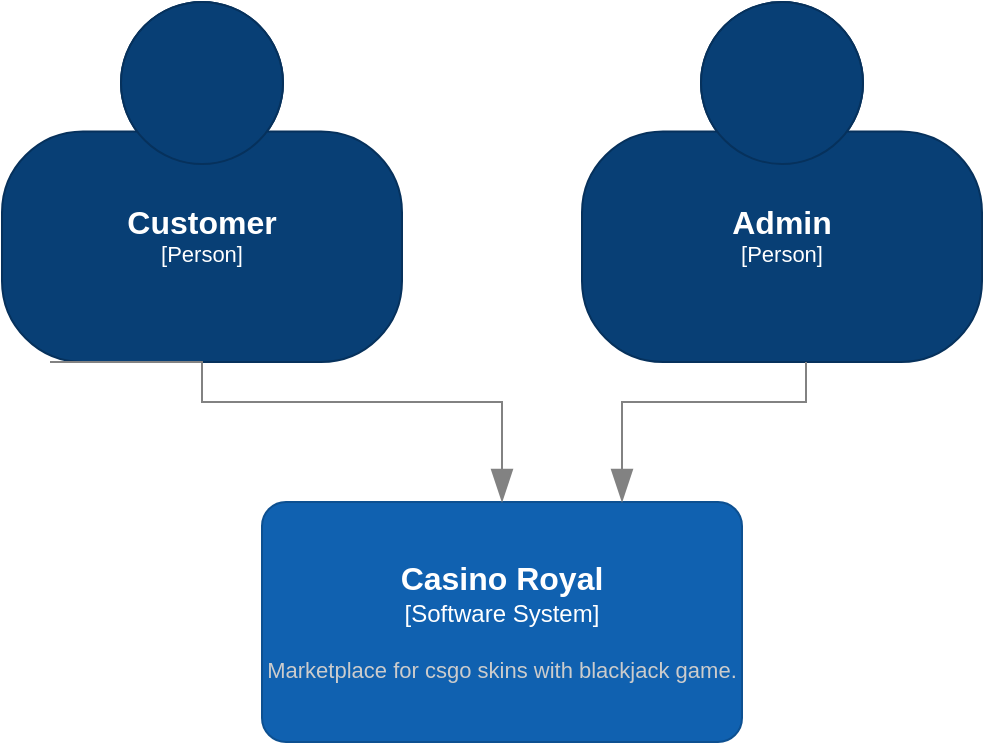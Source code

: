 <mxfile version="22.1.2" type="device" pages="4">
  <diagram name="C1" id="NZsYA2Brk2i6OmYWnJVi">
    <mxGraphModel dx="1050" dy="1666" grid="1" gridSize="10" guides="1" tooltips="1" connect="1" arrows="1" fold="1" page="1" pageScale="1" pageWidth="850" pageHeight="1100" math="0" shadow="0">
      <root>
        <mxCell id="0" />
        <mxCell id="1" parent="0" />
        <object placeholders="1" c4Name="Customer&#xa;" c4Type="Person" c4Description="" label="&lt;font style=&quot;font-size: 16px&quot;&gt;&lt;b&gt;%c4Name%&lt;/b&gt;&lt;/font&gt;&lt;div&gt;[%c4Type%]&lt;/div&gt;&lt;br&gt;&lt;div&gt;&lt;font style=&quot;font-size: 11px&quot;&gt;&lt;font color=&quot;#cccccc&quot;&gt;%c4Description%&lt;/font&gt;&lt;/div&gt;" id="bPbqnDI6_2j1mSxsJh0A-1">
          <mxCell style="html=1;fontSize=11;dashed=0;whiteSpace=wrap;fillColor=#083F75;strokeColor=#06315C;fontColor=#ffffff;shape=mxgraph.c4.person2;align=center;metaEdit=1;points=[[0.5,0,0],[1,0.5,0],[1,0.75,0],[0.75,1,0],[0.5,1,0],[0.25,1,0],[0,0.75,0],[0,0.5,0]];resizable=0;" parent="1" vertex="1">
            <mxGeometry x="200" y="-150" width="200" height="180" as="geometry" />
          </mxCell>
        </object>
        <object placeholders="1" c4Name="Casino Royal" c4Type="Software System" c4Description="Marketplace for csgo skins with blackjack game." label="&lt;font style=&quot;font-size: 16px&quot;&gt;&lt;b&gt;%c4Name%&lt;/b&gt;&lt;/font&gt;&lt;div&gt;[%c4Type%]&lt;/div&gt;&lt;br&gt;&lt;div&gt;&lt;font style=&quot;font-size: 11px&quot;&gt;&lt;font color=&quot;#cccccc&quot;&gt;%c4Description%&lt;/font&gt;&lt;/div&gt;" id="bPbqnDI6_2j1mSxsJh0A-2">
          <mxCell style="rounded=1;whiteSpace=wrap;html=1;labelBackgroundColor=none;fillColor=#1061B0;fontColor=#ffffff;align=center;arcSize=10;strokeColor=#0D5091;metaEdit=1;resizable=0;points=[[0.25,0,0],[0.5,0,0],[0.75,0,0],[1,0.25,0],[1,0.5,0],[1,0.75,0],[0.75,1,0],[0.5,1,0],[0.25,1,0],[0,0.75,0],[0,0.5,0],[0,0.25,0]];" parent="1" vertex="1">
            <mxGeometry x="330" y="100" width="240" height="120" as="geometry" />
          </mxCell>
        </object>
        <object placeholders="1" c4Name="Admin&#xa;" c4Type="Person" c4Description="" label="&lt;font style=&quot;font-size: 16px&quot;&gt;&lt;b&gt;%c4Name%&lt;/b&gt;&lt;/font&gt;&lt;div&gt;[%c4Type%]&lt;/div&gt;&lt;br&gt;&lt;div&gt;&lt;font style=&quot;font-size: 11px&quot;&gt;&lt;font color=&quot;#cccccc&quot;&gt;%c4Description%&lt;/font&gt;&lt;/div&gt;" id="bPbqnDI6_2j1mSxsJh0A-3">
          <mxCell style="html=1;fontSize=11;dashed=0;whiteSpace=wrap;fillColor=#083F75;strokeColor=#06315C;fontColor=#ffffff;shape=mxgraph.c4.person2;align=center;metaEdit=1;points=[[0.5,0,0],[1,0.5,0],[1,0.75,0],[0.75,1,0],[0.5,1,0],[0.25,1,0],[0,0.75,0],[0,0.5,0]];resizable=0;" parent="1" vertex="1">
            <mxGeometry x="490" y="-150" width="200" height="180" as="geometry" />
          </mxCell>
        </object>
        <object placeholders="1" c4Type="Relationship" id="bPbqnDI6_2j1mSxsJh0A-4">
          <mxCell style="endArrow=blockThin;html=1;fontSize=10;fontColor=#404040;strokeWidth=1;endFill=1;strokeColor=#828282;elbow=vertical;metaEdit=1;endSize=14;startSize=14;jumpStyle=arc;jumpSize=16;rounded=0;edgeStyle=orthogonalEdgeStyle;exitX=0.5;exitY=1;exitDx=0;exitDy=0;exitPerimeter=0;entryX=0.5;entryY=0;entryDx=0;entryDy=0;entryPerimeter=0;" parent="1" target="bPbqnDI6_2j1mSxsJh0A-2" edge="1">
            <mxGeometry width="240" relative="1" as="geometry">
              <mxPoint x="224" y="30" as="sourcePoint" />
              <mxPoint x="424" y="50" as="targetPoint" />
              <Array as="points">
                <mxPoint x="300" y="30" />
                <mxPoint x="300" y="50" />
                <mxPoint x="450" y="50" />
                <mxPoint x="450" y="90" />
              </Array>
            </mxGeometry>
          </mxCell>
        </object>
        <object placeholders="1" c4Type="Relationship" id="bPbqnDI6_2j1mSxsJh0A-6">
          <mxCell style="endArrow=blockThin;html=1;fontSize=10;fontColor=#404040;strokeWidth=1;endFill=1;strokeColor=#828282;elbow=vertical;metaEdit=1;endSize=14;startSize=14;jumpStyle=arc;jumpSize=16;rounded=0;edgeStyle=orthogonalEdgeStyle;exitX=0.56;exitY=1;exitDx=0;exitDy=0;exitPerimeter=0;entryX=0.75;entryY=0;entryDx=0;entryDy=0;entryPerimeter=0;" parent="1" source="bPbqnDI6_2j1mSxsJh0A-3" target="bPbqnDI6_2j1mSxsJh0A-2" edge="1">
            <mxGeometry width="240" relative="1" as="geometry">
              <mxPoint x="550" y="50" as="sourcePoint" />
              <mxPoint x="770" y="80" as="targetPoint" />
              <Array as="points">
                <mxPoint x="602" y="50" />
                <mxPoint x="510" y="50" />
                <mxPoint x="510" y="90" />
              </Array>
            </mxGeometry>
          </mxCell>
        </object>
      </root>
    </mxGraphModel>
  </diagram>
  <diagram id="EFucHK7oPQYQWKRSU0hQ" name="C2">
    <mxGraphModel dx="1313" dy="1808" grid="1" gridSize="10" guides="1" tooltips="1" connect="1" arrows="1" fold="1" page="1" pageScale="1" pageWidth="850" pageHeight="1100" math="0" shadow="0">
      <root>
        <mxCell id="0" />
        <mxCell id="1" parent="0" />
        <object placeholders="1" c4Name="Customer&#xa;" c4Type="Person" c4Description="Description of person." label="&lt;font style=&quot;font-size: 16px&quot;&gt;&lt;b&gt;%c4Name%&lt;/b&gt;&lt;/font&gt;&lt;div&gt;[%c4Type%]&lt;/div&gt;&lt;br&gt;&lt;div&gt;&lt;font style=&quot;font-size: 11px&quot;&gt;&lt;font color=&quot;#cccccc&quot;&gt;%c4Description%&lt;/font&gt;&lt;/div&gt;" id="3NbqMOQ2zYd_a__0LsUW-1">
          <mxCell style="html=1;fontSize=11;dashed=0;whiteSpace=wrap;fillColor=#083F75;strokeColor=#06315C;fontColor=#ffffff;shape=mxgraph.c4.person2;align=center;metaEdit=1;points=[[0.5,0,0],[1,0.5,0],[1,0.75,0],[0.75,1,0],[0.5,1,0],[0.25,1,0],[0,0.75,0],[0,0.5,0]];resizable=0;" parent="1" vertex="1">
            <mxGeometry x="170" y="-90" width="200" height="180" as="geometry" />
          </mxCell>
        </object>
        <object placeholders="1" c4Name="Admin&#xa;" c4Type="Person" c4Description="Description of person." label="&lt;font style=&quot;font-size: 16px&quot;&gt;&lt;b&gt;%c4Name%&lt;/b&gt;&lt;/font&gt;&lt;div&gt;[%c4Type%]&lt;/div&gt;&lt;br&gt;&lt;div&gt;&lt;font style=&quot;font-size: 11px&quot;&gt;&lt;font color=&quot;#cccccc&quot;&gt;%c4Description%&lt;/font&gt;&lt;/div&gt;" id="3NbqMOQ2zYd_a__0LsUW-3">
          <mxCell style="html=1;fontSize=11;dashed=0;whiteSpace=wrap;fillColor=#083F75;strokeColor=#06315C;fontColor=#ffffff;shape=mxgraph.c4.person2;align=center;metaEdit=1;points=[[0.5,0,0],[1,0.5,0],[1,0.75,0],[0.75,1,0],[0.5,1,0],[0.25,1,0],[0,0.75,0],[0,0.5,0]];resizable=0;" parent="1" vertex="1">
            <mxGeometry x="460" y="-90" width="200" height="180" as="geometry" />
          </mxCell>
        </object>
        <object placeholders="1" c4Type="Relationship" id="3NbqMOQ2zYd_a__0LsUW-4">
          <mxCell style="endArrow=blockThin;html=1;fontSize=10;fontColor=#404040;strokeWidth=1;endFill=1;strokeColor=#828282;elbow=vertical;metaEdit=1;endSize=14;startSize=14;jumpStyle=arc;jumpSize=16;rounded=0;edgeStyle=orthogonalEdgeStyle;exitX=0.5;exitY=1;exitDx=0;exitDy=0;exitPerimeter=0;entryX=0.5;entryY=0;entryDx=0;entryDy=0;entryPerimeter=0;" parent="1" edge="1">
            <mxGeometry width="240" relative="1" as="geometry">
              <mxPoint x="244" y="90" as="sourcePoint" />
              <mxPoint x="450" y="140" as="targetPoint" />
              <Array as="points">
                <mxPoint x="244" y="110" />
                <mxPoint x="450" y="110" />
              </Array>
            </mxGeometry>
          </mxCell>
        </object>
        <object placeholders="1" c4Type="Relationship" id="3NbqMOQ2zYd_a__0LsUW-5">
          <mxCell style="endArrow=blockThin;html=1;fontSize=10;fontColor=#404040;strokeWidth=1;endFill=1;strokeColor=#828282;elbow=vertical;metaEdit=1;endSize=14;startSize=14;jumpStyle=arc;jumpSize=16;rounded=0;edgeStyle=orthogonalEdgeStyle;exitX=0.56;exitY=1;exitDx=0;exitDy=0;exitPerimeter=0;entryX=0.75;entryY=0;entryDx=0;entryDy=0;entryPerimeter=0;" parent="1" source="3NbqMOQ2zYd_a__0LsUW-3" edge="1">
            <mxGeometry width="240" relative="1" as="geometry">
              <mxPoint x="570" y="110" as="sourcePoint" />
              <mxPoint x="510" y="140" as="targetPoint" />
              <Array as="points">
                <mxPoint x="572" y="110" />
                <mxPoint x="510" y="110" />
                <mxPoint x="510" y="130" />
              </Array>
            </mxGeometry>
          </mxCell>
        </object>
        <object placeholders="1" c4Type="Relationship" c4Technology="e.g. JSON/HTTP" c4Description="e.g. Makes API calls" label="&lt;div style=&quot;text-align: left&quot;&gt;&lt;div style=&quot;text-align: center&quot;&gt;&lt;b&gt;%c4Description%&lt;/b&gt;&lt;/div&gt;&lt;div style=&quot;text-align: center&quot;&gt;[%c4Technology%]&lt;/div&gt;&lt;/div&gt;" id="3NbqMOQ2zYd_a__0LsUW-7">
          <mxCell style="endArrow=blockThin;html=1;fontSize=10;fontColor=#404040;strokeWidth=1;endFill=1;strokeColor=#828282;elbow=vertical;metaEdit=1;endSize=14;startSize=14;jumpStyle=arc;jumpSize=16;rounded=0;edgeStyle=orthogonalEdgeStyle;" parent="1" edge="1">
            <mxGeometry width="240" relative="1" as="geometry">
              <mxPoint x="479.55" y="300" as="sourcePoint" />
              <mxPoint x="479.55" y="380" as="targetPoint" />
            </mxGeometry>
          </mxCell>
        </object>
        <object placeholders="1" c4Type="Relationship" id="3NbqMOQ2zYd_a__0LsUW-9">
          <mxCell style="endArrow=blockThin;html=1;fontSize=10;fontColor=#404040;strokeWidth=1;endFill=1;strokeColor=#828282;elbow=vertical;metaEdit=1;endSize=14;startSize=14;jumpStyle=arc;jumpSize=16;rounded=0;edgeStyle=orthogonalEdgeStyle;" parent="1" edge="1">
            <mxGeometry width="240" relative="1" as="geometry">
              <mxPoint x="489.5" y="500" as="sourcePoint" />
              <mxPoint x="489.5" y="610" as="targetPoint" />
            </mxGeometry>
          </mxCell>
        </object>
        <object placeholders="1" c4Type="" c4Container="Database" c4Technology="MySQL" label="&lt;font style=&quot;font-size: 16px&quot;&gt;&lt;b&gt;%c4Type%&lt;/b&gt;&lt;/font&gt;&lt;div&gt;[%c4Container%:&amp;nbsp;%c4Technology%]&lt;/div&gt;&lt;br&gt;&lt;div&gt;&lt;font style=&quot;font-size: 11px&quot;&gt;&lt;font color=&quot;#E6E6E6&quot;&gt;%c4Description%&lt;/font&gt;&lt;/div&gt;" id="3NbqMOQ2zYd_a__0LsUW-10">
          <mxCell style="shape=cylinder3;size=15;whiteSpace=wrap;html=1;boundedLbl=1;rounded=0;labelBackgroundColor=none;fillColor=#23A2D9;fontSize=12;fontColor=#ffffff;align=center;strokeColor=#0E7DAD;metaEdit=1;points=[[0.5,0,0],[1,0.25,0],[1,0.5,0],[1,0.75,0],[0.5,1,0],[0,0.75,0],[0,0.5,0],[0,0.25,0]];resizable=0;" parent="1" vertex="1">
            <mxGeometry x="370" y="610" width="240" height="120" as="geometry" />
          </mxCell>
        </object>
        <object placeholders="1" c4Name="Casino Royal" c4Type="" c4Technology="Java" c4Description="Back end" label="&lt;font style=&quot;font-size: 16px&quot;&gt;&lt;b&gt;%c4Name%&lt;/b&gt;&lt;/font&gt;&lt;div&gt;[%c4Type%: %c4Technology%]&lt;/div&gt;&lt;br&gt;&lt;div&gt;&lt;font style=&quot;font-size: 11px&quot;&gt;&lt;font color=&quot;#E6E6E6&quot;&gt;%c4Description%&lt;/font&gt;&lt;/div&gt;" id="3NbqMOQ2zYd_a__0LsUW-11">
          <mxCell style="rounded=1;whiteSpace=wrap;html=1;fontSize=11;labelBackgroundColor=none;fillColor=#23A2D9;fontColor=#ffffff;align=center;arcSize=10;strokeColor=#0E7DAD;metaEdit=1;resizable=0;points=[[0.25,0,0],[0.5,0,0],[0.75,0,0],[1,0.25,0],[1,0.5,0],[1,0.75,0],[0.75,1,0],[0.5,1,0],[0.25,1,0],[0,0.75,0],[0,0.5,0],[0,0.25,0]];" parent="1" vertex="1">
            <mxGeometry x="360" y="380" width="240" height="120" as="geometry" />
          </mxCell>
        </object>
        <object placeholders="1" c4Type="" c4Container="Casino Royal" c4Technology="React" c4Description="Front-end&#xa;" label="&lt;font style=&quot;font-size: 16px&quot;&gt;&lt;b&gt;%c4Type%&lt;/b&gt;&lt;/font&gt;&lt;div&gt;[%c4Container%:&amp;nbsp;%c4Technology%]&lt;/div&gt;&lt;br&gt;&lt;div&gt;&lt;font style=&quot;font-size: 11px&quot;&gt;&lt;font color=&quot;#E6E6E6&quot;&gt;%c4Description%&lt;/font&gt;&lt;/div&gt;" id="3NbqMOQ2zYd_a__0LsUW-12">
          <mxCell style="shape=mxgraph.c4.webBrowserContainer2;whiteSpace=wrap;html=1;boundedLbl=1;rounded=0;labelBackgroundColor=none;strokeColor=#118ACD;fillColor=#23A2D9;strokeColor=#118ACD;strokeColor2=#0E7DAD;fontSize=12;fontColor=#ffffff;align=center;metaEdit=1;points=[[0.5,0,0],[1,0.25,0],[1,0.5,0],[1,0.75,0],[0.5,1,0],[0,0.75,0],[0,0.5,0],[0,0.25,0]];resizable=0;" parent="1" vertex="1">
            <mxGeometry x="370" y="140" width="240" height="160" as="geometry" />
          </mxCell>
        </object>
        <mxCell id="3NbqMOQ2zYd_a__0LsUW-13" style="edgeStyle=orthogonalEdgeStyle;rounded=0;orthogonalLoop=1;jettySize=auto;html=1;exitX=0.5;exitY=1;exitDx=0;exitDy=0;exitPerimeter=0;" parent="1" source="3NbqMOQ2zYd_a__0LsUW-12" target="3NbqMOQ2zYd_a__0LsUW-12" edge="1">
          <mxGeometry relative="1" as="geometry" />
        </mxCell>
      </root>
    </mxGraphModel>
  </diagram>
  <diagram id="VS85xegZ-GogEMhGcMxP" name="C3">
    <mxGraphModel dx="1400" dy="755" grid="1" gridSize="10" guides="1" tooltips="1" connect="1" arrows="1" fold="1" page="1" pageScale="1" pageWidth="850" pageHeight="1100" math="0" shadow="0">
      <root>
        <mxCell id="0" />
        <mxCell id="1" parent="0" />
        <object placeholders="1" c4Name="Front end" c4Type="" c4Technology="React" c4Description="" label="&lt;font style=&quot;font-size: 16px&quot;&gt;&lt;b&gt;%c4Name%&lt;/b&gt;&lt;/font&gt;&lt;div&gt;[%c4Type%: %c4Technology%]&lt;/div&gt;&lt;br&gt;&lt;div&gt;&lt;font style=&quot;font-size: 11px&quot;&gt;&lt;font color=&quot;#E6E6E6&quot;&gt;%c4Description%&lt;/font&gt;&lt;/div&gt;" id="mkSHkxWvEFQXwzLfMcOa-2">
          <mxCell style="rounded=1;whiteSpace=wrap;html=1;fontSize=11;labelBackgroundColor=none;fillColor=#23A2D9;fontColor=#ffffff;align=center;arcSize=10;strokeColor=#0E7DAD;metaEdit=1;resizable=0;points=[[0.25,0,0],[0.5,0,0],[0.75,0,0],[1,0.25,0],[1,0.5,0],[1,0.75,0],[0.75,1,0],[0.5,1,0],[0.25,1,0],[0,0.75,0],[0,0.5,0],[0,0.25,0]];" parent="1" vertex="1">
            <mxGeometry x="305" y="50" width="240" height="120" as="geometry" />
          </mxCell>
        </object>
        <object placeholders="1" c4Name="ProductController" c4Type="Controller" c4Technology="Spring Service" c4Description="Passes and receives information about product" label="&lt;font style=&quot;font-size: 16px&quot;&gt;&lt;b&gt;%c4Name%&lt;/b&gt;&lt;/font&gt;&lt;div&gt;[%c4Type%: %c4Technology%]&lt;/div&gt;&lt;br&gt;&lt;div&gt;&lt;font style=&quot;font-size: 11px&quot;&gt;%c4Description%&lt;/font&gt;&lt;/div&gt;" id="mkSHkxWvEFQXwzLfMcOa-5">
          <mxCell style="rounded=1;whiteSpace=wrap;html=1;labelBackgroundColor=none;fillColor=#63BEF2;fontColor=#ffffff;align=center;arcSize=6;strokeColor=#2086C9;metaEdit=1;resizable=0;points=[[0.25,0,0],[0.5,0,0],[0.75,0,0],[1,0.25,0],[1,0.5,0],[1,0.75,0],[0.75,1,0],[0.5,1,0],[0.25,1,0],[0,0.75,0],[0,0.5,0],[0,0.25,0]];container=1;" parent="1" vertex="1">
            <mxGeometry x="50" y="210" width="240" height="120" as="geometry" />
          </mxCell>
        </object>
        <object placeholders="1" c4Name="ProductService" c4Type="Manager" c4Technology="Spring Service" c4Description="" label="&lt;font style=&quot;font-size: 16px&quot;&gt;&lt;b&gt;%c4Name%&lt;/b&gt;&lt;/font&gt;&lt;div&gt;[%c4Type%: %c4Technology%]&lt;/div&gt;&lt;br&gt;&lt;div&gt;&lt;font style=&quot;font-size: 11px&quot;&gt;%c4Description%&lt;/font&gt;&lt;/div&gt;" id="mkSHkxWvEFQXwzLfMcOa-6">
          <mxCell style="rounded=1;whiteSpace=wrap;html=1;labelBackgroundColor=none;fillColor=#63BEF2;fontColor=#ffffff;align=center;arcSize=6;strokeColor=#2086C9;metaEdit=1;resizable=0;points=[[0.25,0,0],[0.5,0,0],[0.75,0,0],[1,0.25,0],[1,0.5,0],[1,0.75,0],[0.75,1,0],[0.5,1,0],[0.25,1,0],[0,0.75,0],[0,0.5,0],[0,0.25,0]];" parent="1" vertex="1">
            <mxGeometry x="50" y="370" width="240" height="120" as="geometry" />
          </mxCell>
        </object>
        <mxCell id="mkSHkxWvEFQXwzLfMcOa-13" style="edgeStyle=orthogonalEdgeStyle;rounded=0;orthogonalLoop=1;jettySize=auto;html=1;entryX=0.5;entryY=0;entryDx=0;entryDy=0;entryPerimeter=0;" parent="1" source="mkSHkxWvEFQXwzLfMcOa-7" target="mkSHkxWvEFQXwzLfMcOa-9" edge="1">
          <mxGeometry relative="1" as="geometry">
            <mxPoint x="250" y="770" as="targetPoint" />
            <Array as="points">
              <mxPoint x="160" y="710" />
              <mxPoint x="410" y="710" />
            </Array>
          </mxGeometry>
        </mxCell>
        <object placeholders="1" c4Name="ProductRepository" c4Type="" c4Technology="Spring Service" c4Description="Entity class usage" label="&lt;font style=&quot;font-size: 16px&quot;&gt;&lt;b&gt;%c4Name%&lt;/b&gt;&lt;/font&gt;&lt;div&gt;[%c4Type%: %c4Technology%]&lt;/div&gt;&lt;br&gt;&lt;div&gt;&lt;font style=&quot;font-size: 11px&quot;&gt;%c4Description%&lt;/font&gt;&lt;/div&gt;" id="mkSHkxWvEFQXwzLfMcOa-7">
          <mxCell style="rounded=1;whiteSpace=wrap;html=1;labelBackgroundColor=none;fillColor=#63BEF2;fontColor=#ffffff;align=center;arcSize=6;strokeColor=#2086C9;metaEdit=1;resizable=0;points=[[0.25,0,0],[0.5,0,0],[0.75,0,0],[1,0.25,0],[1,0.5,0],[1,0.75,0],[0.75,1,0],[0.5,1,0],[0.25,1,0],[0,0.75,0],[0,0.5,0],[0,0.25,0]];" parent="1" vertex="1">
            <mxGeometry x="40" y="530" width="240" height="120" as="geometry" />
          </mxCell>
        </object>
        <object placeholders="1" c4Type="Relationship" c4Technology="e.g. JSON/HTTP" c4Description="e.g. Makes API calls" label="&lt;div style=&quot;text-align: left&quot;&gt;&lt;div style=&quot;text-align: center&quot;&gt;&lt;b&gt;%c4Description%&lt;/b&gt;&lt;/div&gt;&lt;div style=&quot;text-align: center&quot;&gt;[%c4Technology%]&lt;/div&gt;&lt;/div&gt;" id="mkSHkxWvEFQXwzLfMcOa-8">
          <mxCell style="endArrow=blockThin;html=1;fontSize=10;fontColor=#404040;strokeWidth=1;endFill=1;strokeColor=#828282;elbow=vertical;metaEdit=1;endSize=14;startSize=14;jumpStyle=arc;jumpSize=16;rounded=0;edgeStyle=orthogonalEdgeStyle;exitX=0.45;exitY=0.992;exitDx=0;exitDy=0;exitPerimeter=0;entryX=0.5;entryY=0;entryDx=0;entryDy=0;entryPerimeter=0;" parent="1" source="mkSHkxWvEFQXwzLfMcOa-2" target="mkSHkxWvEFQXwzLfMcOa-5" edge="1">
            <mxGeometry width="240" relative="1" as="geometry">
              <mxPoint x="290" y="190" as="sourcePoint" />
              <mxPoint x="530" y="190" as="targetPoint" />
            </mxGeometry>
          </mxCell>
        </object>
        <object placeholders="1" c4Type="" c4Container="Database" c4Technology="MySQL" c4Description="" label="&lt;font style=&quot;font-size: 16px&quot;&gt;&lt;b&gt;%c4Type%&lt;/b&gt;&lt;/font&gt;&lt;div&gt;[%c4Container%:&amp;nbsp;%c4Technology%]&lt;/div&gt;&lt;br&gt;&lt;div&gt;&lt;font style=&quot;font-size: 11px&quot;&gt;&lt;font color=&quot;#E6E6E6&quot;&gt;%c4Description%&lt;/font&gt;&lt;/div&gt;" id="mkSHkxWvEFQXwzLfMcOa-9">
          <mxCell style="shape=cylinder3;size=15;whiteSpace=wrap;html=1;boundedLbl=1;rounded=0;labelBackgroundColor=none;fillColor=#23A2D9;fontSize=12;fontColor=#ffffff;align=center;strokeColor=#0E7DAD;metaEdit=1;points=[[0.5,0,0],[1,0.25,0],[1,0.5,0],[1,0.75,0],[0.5,1,0],[0,0.75,0],[0,0.5,0],[0,0.25,0]];resizable=0;" parent="1" vertex="1">
            <mxGeometry x="290" y="740" width="240" height="120" as="geometry" />
          </mxCell>
        </object>
        <mxCell id="mkSHkxWvEFQXwzLfMcOa-11" style="edgeStyle=orthogonalEdgeStyle;rounded=0;orthogonalLoop=1;jettySize=auto;html=1;entryX=0.5;entryY=0;entryDx=0;entryDy=0;entryPerimeter=0;" parent="1" source="mkSHkxWvEFQXwzLfMcOa-5" target="mkSHkxWvEFQXwzLfMcOa-6" edge="1">
          <mxGeometry relative="1" as="geometry" />
        </mxCell>
        <mxCell id="mkSHkxWvEFQXwzLfMcOa-12" style="edgeStyle=orthogonalEdgeStyle;rounded=0;orthogonalLoop=1;jettySize=auto;html=1;entryX=0.542;entryY=0;entryDx=0;entryDy=0;entryPerimeter=0;" parent="1" source="mkSHkxWvEFQXwzLfMcOa-6" target="mkSHkxWvEFQXwzLfMcOa-7" edge="1">
          <mxGeometry relative="1" as="geometry" />
        </mxCell>
        <object placeholders="1" c4Name="UserController" c4Type="Controller" c4Technology="Spring Service" c4Description="Passes and receives information about user" label="&lt;font style=&quot;font-size: 16px&quot;&gt;&lt;b&gt;%c4Name%&lt;/b&gt;&lt;/font&gt;&lt;div&gt;[%c4Type%: %c4Technology%]&lt;/div&gt;&lt;br&gt;&lt;div&gt;&lt;font style=&quot;font-size: 11px&quot;&gt;%c4Description%&lt;/font&gt;&lt;/div&gt;" id="gCOBsWbVi8jjJqhP9H7Y-1">
          <mxCell style="rounded=1;whiteSpace=wrap;html=1;labelBackgroundColor=none;fillColor=#63BEF2;fontColor=#ffffff;align=center;arcSize=6;strokeColor=#2086C9;metaEdit=1;resizable=0;points=[[0.25,0,0],[0.5,0,0],[0.75,0,0],[1,0.25,0],[1,0.5,0],[1,0.75,0],[0.75,1,0],[0.5,1,0],[0.25,1,0],[0,0.75,0],[0,0.5,0],[0,0.25,0]];" vertex="1" parent="1">
            <mxGeometry x="510" y="210" width="240" height="120" as="geometry" />
          </mxCell>
        </object>
        <object placeholders="1" c4Name="UserService" c4Type="Manager" c4Technology="Spring Service" c4Description="" label="&lt;font style=&quot;font-size: 16px&quot;&gt;&lt;b&gt;%c4Name%&lt;/b&gt;&lt;/font&gt;&lt;div&gt;[%c4Type%: %c4Technology%]&lt;/div&gt;&lt;br&gt;&lt;div&gt;&lt;font style=&quot;font-size: 11px&quot;&gt;%c4Description%&lt;/font&gt;&lt;/div&gt;" id="gCOBsWbVi8jjJqhP9H7Y-2">
          <mxCell style="rounded=1;whiteSpace=wrap;html=1;labelBackgroundColor=none;fillColor=#63BEF2;fontColor=#ffffff;align=center;arcSize=6;strokeColor=#2086C9;metaEdit=1;resizable=0;points=[[0.25,0,0],[0.5,0,0],[0.75,0,0],[1,0.25,0],[1,0.5,0],[1,0.75,0],[0.75,1,0],[0.5,1,0],[0.25,1,0],[0,0.75,0],[0,0.5,0],[0,0.25,0]];" vertex="1" parent="1">
            <mxGeometry x="510" y="370" width="240" height="120" as="geometry" />
          </mxCell>
        </object>
        <object placeholders="1" c4Name="UserRepository" c4Type="" c4Technology="Spring Service" c4Description="Entity class usage" label="&lt;font style=&quot;font-size: 16px&quot;&gt;&lt;b&gt;%c4Name%&lt;/b&gt;&lt;/font&gt;&lt;div&gt;[%c4Type%: %c4Technology%]&lt;/div&gt;&lt;br&gt;&lt;div&gt;&lt;font style=&quot;font-size: 11px&quot;&gt;%c4Description%&lt;/font&gt;&lt;/div&gt;" id="gCOBsWbVi8jjJqhP9H7Y-3">
          <mxCell style="rounded=1;whiteSpace=wrap;html=1;labelBackgroundColor=none;fillColor=#63BEF2;fontColor=#ffffff;align=center;arcSize=6;strokeColor=#2086C9;metaEdit=1;resizable=0;points=[[0.25,0,0],[0.5,0,0],[0.75,0,0],[1,0.25,0],[1,0.5,0],[1,0.75,0],[0.75,1,0],[0.5,1,0],[0.25,1,0],[0,0.75,0],[0,0.5,0],[0,0.25,0]];" vertex="1" parent="1">
            <mxGeometry x="500" y="530" width="240" height="120" as="geometry" />
          </mxCell>
        </object>
        <mxCell id="gCOBsWbVi8jjJqhP9H7Y-4" style="edgeStyle=orthogonalEdgeStyle;rounded=0;orthogonalLoop=1;jettySize=auto;html=1;entryX=0.5;entryY=0;entryDx=0;entryDy=0;entryPerimeter=0;" edge="1" parent="1" source="gCOBsWbVi8jjJqhP9H7Y-1" target="gCOBsWbVi8jjJqhP9H7Y-2">
          <mxGeometry relative="1" as="geometry" />
        </mxCell>
        <mxCell id="gCOBsWbVi8jjJqhP9H7Y-5" style="edgeStyle=orthogonalEdgeStyle;rounded=0;orthogonalLoop=1;jettySize=auto;html=1;entryX=0.542;entryY=0;entryDx=0;entryDy=0;entryPerimeter=0;" edge="1" parent="1" source="gCOBsWbVi8jjJqhP9H7Y-2" target="gCOBsWbVi8jjJqhP9H7Y-3">
          <mxGeometry relative="1" as="geometry" />
        </mxCell>
        <object placeholders="1" c4Type="Relationship" c4Technology="e.g. JSON/HTTP" c4Description="e.g. Makes API calls" label="&lt;div style=&quot;text-align: left&quot;&gt;&lt;div style=&quot;text-align: center&quot;&gt;&lt;b&gt;%c4Description%&lt;/b&gt;&lt;/div&gt;&lt;div style=&quot;text-align: center&quot;&gt;[%c4Technology%]&lt;/div&gt;&lt;/div&gt;" id="gCOBsWbVi8jjJqhP9H7Y-6">
          <mxCell style="endArrow=blockThin;html=1;fontSize=10;fontColor=#404040;strokeWidth=1;endFill=1;strokeColor=#828282;elbow=vertical;metaEdit=1;endSize=14;startSize=14;jumpStyle=arc;jumpSize=16;rounded=0;edgeStyle=orthogonalEdgeStyle;entryX=0.442;entryY=-0.019;entryDx=0;entryDy=0;entryPerimeter=0;" edge="1" parent="1" source="mkSHkxWvEFQXwzLfMcOa-2" target="gCOBsWbVi8jjJqhP9H7Y-1">
            <mxGeometry width="240" relative="1" as="geometry">
              <mxPoint x="425" y="170" as="sourcePoint" />
              <mxPoint x="425" y="410" as="targetPoint" />
              <Array as="points">
                <mxPoint x="425" y="190" />
                <mxPoint x="616" y="190" />
              </Array>
            </mxGeometry>
          </mxCell>
        </object>
        <mxCell id="gCOBsWbVi8jjJqhP9H7Y-7" style="edgeStyle=orthogonalEdgeStyle;rounded=0;orthogonalLoop=1;jettySize=auto;html=1;entryX=0.647;entryY=-0.003;entryDx=0;entryDy=0;entryPerimeter=0;" edge="1" parent="1" source="gCOBsWbVi8jjJqhP9H7Y-3" target="mkSHkxWvEFQXwzLfMcOa-9">
          <mxGeometry relative="1" as="geometry">
            <Array as="points">
              <mxPoint x="620" y="710" />
              <mxPoint x="445" y="710" />
            </Array>
          </mxGeometry>
        </mxCell>
      </root>
    </mxGraphModel>
  </diagram>
  <diagram id="VpnGFSMwA_r-6IgCWi7l" name="C4">
    <mxGraphModel dx="1050" dy="566" grid="1" gridSize="10" guides="1" tooltips="1" connect="1" arrows="1" fold="1" page="1" pageScale="1" pageWidth="850" pageHeight="1100" math="0" shadow="0">
      <root>
        <mxCell id="0" />
        <mxCell id="1" parent="0" />
        <mxCell id="cLMHvIEK7YMm938tYOcn-18" style="edgeStyle=orthogonalEdgeStyle;rounded=0;orthogonalLoop=1;jettySize=auto;html=1;entryX=0.5;entryY=0;entryDx=0;entryDy=0;" parent="1" source="cLMHvIEK7YMm938tYOcn-1" target="cLMHvIEK7YMm938tYOcn-5" edge="1">
          <mxGeometry relative="1" as="geometry" />
        </mxCell>
        <mxCell id="cLMHvIEK7YMm938tYOcn-1" value="&lt;div&gt;ProductController&lt;/div&gt;" style="swimlane;fontStyle=1;align=center;verticalAlign=top;childLayout=stackLayout;horizontal=1;startSize=26;horizontalStack=0;resizeParent=1;resizeParentMax=0;resizeLast=0;collapsible=1;marginBottom=0;whiteSpace=wrap;html=1;" parent="1" vertex="1">
          <mxGeometry x="290" y="160" width="160" height="86" as="geometry" />
        </mxCell>
        <mxCell id="cLMHvIEK7YMm938tYOcn-2" value="+ field: type" style="text;strokeColor=none;fillColor=none;align=left;verticalAlign=top;spacingLeft=4;spacingRight=4;overflow=hidden;rotatable=0;points=[[0,0.5],[1,0.5]];portConstraint=eastwest;whiteSpace=wrap;html=1;" parent="cLMHvIEK7YMm938tYOcn-1" vertex="1">
          <mxGeometry y="26" width="160" height="26" as="geometry" />
        </mxCell>
        <mxCell id="cLMHvIEK7YMm938tYOcn-3" value="" style="line;strokeWidth=1;fillColor=none;align=left;verticalAlign=middle;spacingTop=-1;spacingLeft=3;spacingRight=3;rotatable=0;labelPosition=right;points=[];portConstraint=eastwest;strokeColor=inherit;" parent="cLMHvIEK7YMm938tYOcn-1" vertex="1">
          <mxGeometry y="52" width="160" height="8" as="geometry" />
        </mxCell>
        <mxCell id="cLMHvIEK7YMm938tYOcn-4" value="+ method(type): type" style="text;strokeColor=none;fillColor=none;align=left;verticalAlign=top;spacingLeft=4;spacingRight=4;overflow=hidden;rotatable=0;points=[[0,0.5],[1,0.5]];portConstraint=eastwest;whiteSpace=wrap;html=1;" parent="cLMHvIEK7YMm938tYOcn-1" vertex="1">
          <mxGeometry y="60" width="160" height="26" as="geometry" />
        </mxCell>
        <mxCell id="cLMHvIEK7YMm938tYOcn-17" style="edgeStyle=orthogonalEdgeStyle;rounded=0;orthogonalLoop=1;jettySize=auto;html=1;entryX=0.5;entryY=0;entryDx=0;entryDy=0;" parent="1" source="cLMHvIEK7YMm938tYOcn-5" target="cLMHvIEK7YMm938tYOcn-6" edge="1">
          <mxGeometry relative="1" as="geometry" />
        </mxCell>
        <mxCell id="cLMHvIEK7YMm938tYOcn-5" value="&lt;p style=&quot;margin:0px;margin-top:4px;text-align:center;&quot;&gt;&lt;i&gt;&amp;lt;&amp;lt;Interface&amp;gt;&amp;gt;&lt;/i&gt;&lt;/p&gt;&lt;p style=&quot;margin:0px;margin-top:4px;text-align:center;&quot;&gt;&lt;b&gt;ProductManager&lt;/b&gt;&lt;br&gt;&lt;/p&gt;&lt;hr size=&quot;1&quot;&gt;" style="verticalAlign=top;align=left;overflow=fill;fontSize=12;fontFamily=Helvetica;html=1;whiteSpace=wrap;" parent="1" vertex="1">
          <mxGeometry x="270" y="290" width="190" height="40" as="geometry" />
        </mxCell>
        <mxCell id="cLMHvIEK7YMm938tYOcn-16" style="edgeStyle=orthogonalEdgeStyle;rounded=0;orthogonalLoop=1;jettySize=auto;html=1;entryX=0.5;entryY=0;entryDx=0;entryDy=0;" parent="1" source="cLMHvIEK7YMm938tYOcn-6" target="cLMHvIEK7YMm938tYOcn-10" edge="1">
          <mxGeometry relative="1" as="geometry" />
        </mxCell>
        <mxCell id="cLMHvIEK7YMm938tYOcn-6" value="ProductManager" style="swimlane;fontStyle=1;align=center;verticalAlign=top;childLayout=stackLayout;horizontal=1;startSize=26;horizontalStack=0;resizeParent=1;resizeParentMax=0;resizeLast=0;collapsible=1;marginBottom=0;whiteSpace=wrap;html=1;" parent="1" vertex="1">
          <mxGeometry x="285" y="390" width="160" height="86" as="geometry" />
        </mxCell>
        <mxCell id="cLMHvIEK7YMm938tYOcn-7" value="+ field: type" style="text;strokeColor=none;fillColor=none;align=left;verticalAlign=top;spacingLeft=4;spacingRight=4;overflow=hidden;rotatable=0;points=[[0,0.5],[1,0.5]];portConstraint=eastwest;whiteSpace=wrap;html=1;" parent="cLMHvIEK7YMm938tYOcn-6" vertex="1">
          <mxGeometry y="26" width="160" height="26" as="geometry" />
        </mxCell>
        <mxCell id="cLMHvIEK7YMm938tYOcn-8" value="" style="line;strokeWidth=1;fillColor=none;align=left;verticalAlign=middle;spacingTop=-1;spacingLeft=3;spacingRight=3;rotatable=0;labelPosition=right;points=[];portConstraint=eastwest;strokeColor=inherit;" parent="cLMHvIEK7YMm938tYOcn-6" vertex="1">
          <mxGeometry y="52" width="160" height="8" as="geometry" />
        </mxCell>
        <mxCell id="cLMHvIEK7YMm938tYOcn-9" value="+ method(type): type" style="text;strokeColor=none;fillColor=none;align=left;verticalAlign=top;spacingLeft=4;spacingRight=4;overflow=hidden;rotatable=0;points=[[0,0.5],[1,0.5]];portConstraint=eastwest;whiteSpace=wrap;html=1;" parent="cLMHvIEK7YMm938tYOcn-6" vertex="1">
          <mxGeometry y="60" width="160" height="26" as="geometry" />
        </mxCell>
        <mxCell id="cLMHvIEK7YMm938tYOcn-13" style="edgeStyle=orthogonalEdgeStyle;rounded=0;orthogonalLoop=1;jettySize=auto;html=1;entryX=0.5;entryY=0;entryDx=0;entryDy=0;" parent="1" source="cLMHvIEK7YMm938tYOcn-10" target="cLMHvIEK7YMm938tYOcn-11" edge="1">
          <mxGeometry relative="1" as="geometry">
            <Array as="points">
              <mxPoint x="360" y="630" />
              <mxPoint x="605" y="630" />
            </Array>
          </mxGeometry>
        </mxCell>
        <mxCell id="cLMHvIEK7YMm938tYOcn-10" value="&lt;p style=&quot;margin:0px;margin-top:4px;text-align:center;&quot;&gt;&lt;i&gt;&amp;lt;&amp;lt;Interface&amp;gt;&amp;gt;&lt;/i&gt;&lt;br&gt;&lt;b&gt;ProductRepo&lt;/b&gt;&lt;br&gt;&lt;/p&gt;" style="verticalAlign=top;align=left;overflow=fill;fontSize=12;fontFamily=Helvetica;html=1;whiteSpace=wrap;" parent="1" vertex="1">
          <mxGeometry x="275" y="510" width="190" height="40" as="geometry" />
        </mxCell>
        <mxCell id="cLMHvIEK7YMm938tYOcn-11" value="&lt;p style=&quot;margin:0px;margin-top:4px;text-align:center;&quot;&gt;&lt;i&gt;&amp;lt;&amp;lt;Interface&amp;gt;&amp;gt;&lt;/i&gt;&lt;/p&gt;&lt;p style=&quot;margin:0px;margin-top:4px;text-align:center;&quot;&gt;&lt;b&gt;JPARepo&lt;/b&gt;&lt;br&gt;&lt;/p&gt;&lt;hr size=&quot;1&quot;&gt;" style="verticalAlign=top;align=left;overflow=fill;fontSize=12;fontFamily=Helvetica;html=1;whiteSpace=wrap;" parent="1" vertex="1">
          <mxGeometry x="510" y="680" width="190" height="40" as="geometry" />
        </mxCell>
        <mxCell id="cLMHvIEK7YMm938tYOcn-12" style="edgeStyle=orthogonalEdgeStyle;rounded=0;orthogonalLoop=1;jettySize=auto;html=1;exitX=0.5;exitY=1;exitDx=0;exitDy=0;" parent="1" source="cLMHvIEK7YMm938tYOcn-11" target="cLMHvIEK7YMm938tYOcn-11" edge="1">
          <mxGeometry relative="1" as="geometry" />
        </mxCell>
        <mxCell id="vQSCeFiA5L-s37jaSk0c-1" style="edgeStyle=orthogonalEdgeStyle;rounded=0;orthogonalLoop=1;jettySize=auto;html=1;entryX=0.5;entryY=0;entryDx=0;entryDy=0;" parent="1" source="vQSCeFiA5L-s37jaSk0c-2" target="vQSCeFiA5L-s37jaSk0c-7" edge="1">
          <mxGeometry relative="1" as="geometry" />
        </mxCell>
        <mxCell id="vQSCeFiA5L-s37jaSk0c-2" value="&lt;div&gt;UserController&lt;/div&gt;" style="swimlane;fontStyle=1;align=center;verticalAlign=top;childLayout=stackLayout;horizontal=1;startSize=26;horizontalStack=0;resizeParent=1;resizeParentMax=0;resizeLast=0;collapsible=1;marginBottom=0;whiteSpace=wrap;html=1;" parent="1" vertex="1">
          <mxGeometry x="580" y="40" width="170" height="170" as="geometry" />
        </mxCell>
        <mxCell id="vQSCeFiA5L-s37jaSk0c-4" value="" style="line;strokeWidth=1;fillColor=none;align=left;verticalAlign=middle;spacingTop=-1;spacingLeft=3;spacingRight=3;rotatable=0;labelPosition=right;points=[];portConstraint=eastwest;strokeColor=inherit;" parent="vQSCeFiA5L-s37jaSk0c-2" vertex="1">
          <mxGeometry y="26" width="170" height="8" as="geometry" />
        </mxCell>
        <mxCell id="vQSCeFiA5L-s37jaSk0c-5" value="&#xa;&lt;div&gt;+ Register (RegisterRequest)&lt;/div&gt;&lt;div&gt;+Login (LoginRequest)&lt;/div&gt;&lt;div&gt;+CreateUser(CreateUser)&lt;/div&gt;&lt;div&gt;+EditUser(EditUser)&lt;/div&gt;&lt;div&gt;+DeleteUser(DeleteUser)&lt;/div&gt;&lt;div&gt;+GetUser()&lt;/div&gt;+GetUsers()&#xa;&#xa;" style="text;strokeColor=none;fillColor=none;align=left;verticalAlign=top;spacingLeft=4;spacingRight=4;overflow=hidden;rotatable=0;points=[[0,0.5],[1,0.5]];portConstraint=eastwest;whiteSpace=wrap;html=1;" parent="vQSCeFiA5L-s37jaSk0c-2" vertex="1">
          <mxGeometry y="34" width="170" height="136" as="geometry" />
        </mxCell>
        <mxCell id="vQSCeFiA5L-s37jaSk0c-6" style="edgeStyle=orthogonalEdgeStyle;rounded=0;orthogonalLoop=1;jettySize=auto;html=1;entryX=0.5;entryY=0;entryDx=0;entryDy=0;" parent="1" source="vQSCeFiA5L-s37jaSk0c-7" target="vQSCeFiA5L-s37jaSk0c-9" edge="1">
          <mxGeometry relative="1" as="geometry" />
        </mxCell>
        <mxCell id="vQSCeFiA5L-s37jaSk0c-7" value="&lt;p style=&quot;margin:0px;margin-top:4px;text-align:center;&quot;&gt;&lt;i&gt;&amp;lt;&amp;lt;Interface&amp;gt;&amp;gt;&lt;/i&gt;&lt;/p&gt;&lt;p style=&quot;margin:0px;margin-top:4px;text-align:center;&quot;&gt;&lt;b&gt;UserManager&lt;/b&gt;&lt;br&gt;&lt;/p&gt;&lt;hr size=&quot;1&quot;&gt;" style="verticalAlign=top;align=left;overflow=fill;fontSize=12;fontFamily=Helvetica;html=1;whiteSpace=wrap;" parent="1" vertex="1">
          <mxGeometry x="570" y="282.33" width="190" height="40" as="geometry" />
        </mxCell>
        <mxCell id="vQSCeFiA5L-s37jaSk0c-8" style="edgeStyle=orthogonalEdgeStyle;rounded=0;orthogonalLoop=1;jettySize=auto;html=1;entryX=0.5;entryY=0;entryDx=0;entryDy=0;" parent="1" source="vQSCeFiA5L-s37jaSk0c-9" target="vQSCeFiA5L-s37jaSk0c-14" edge="1">
          <mxGeometry relative="1" as="geometry" />
        </mxCell>
        <mxCell id="cb3sILuofUyiVN6AIQAN-6" style="edgeStyle=orthogonalEdgeStyle;rounded=0;orthogonalLoop=1;jettySize=auto;html=1;entryX=0;entryY=0.25;entryDx=0;entryDy=0;" parent="1" source="vQSCeFiA5L-s37jaSk0c-9" target="cb3sILuofUyiVN6AIQAN-1" edge="1">
          <mxGeometry relative="1" as="geometry" />
        </mxCell>
        <mxCell id="vQSCeFiA5L-s37jaSk0c-9" value="UserManager" style="swimlane;fontStyle=1;align=center;verticalAlign=top;childLayout=stackLayout;horizontal=1;startSize=26;horizontalStack=0;resizeParent=1;resizeParentMax=0;resizeLast=0;collapsible=1;marginBottom=0;whiteSpace=wrap;html=1;" parent="1" vertex="1">
          <mxGeometry x="585" y="340" width="160" height="164" as="geometry" />
        </mxCell>
        <mxCell id="vQSCeFiA5L-s37jaSk0c-11" value="" style="line;strokeWidth=1;fillColor=none;align=left;verticalAlign=middle;spacingTop=-1;spacingLeft=3;spacingRight=3;rotatable=0;labelPosition=right;points=[];portConstraint=eastwest;strokeColor=inherit;" parent="vQSCeFiA5L-s37jaSk0c-9" vertex="1">
          <mxGeometry y="26" width="160" height="8" as="geometry" />
        </mxCell>
        <mxCell id="vQSCeFiA5L-s37jaSk0c-12" value="&lt;div&gt;+ Register (RegisterRequest)&lt;/div&gt;&lt;div&gt;+Login (LoginRequest)&lt;/div&gt;&lt;div&gt;+CreateUser(CreateUser)&lt;/div&gt;&lt;div&gt;+EditUser(EditUser)&lt;/div&gt;&lt;div&gt;+DeleteUser(DeleteUser)&lt;/div&gt;&lt;div&gt;+GetUser()&lt;/div&gt;+GetUsers()" style="text;strokeColor=none;fillColor=none;align=left;verticalAlign=top;spacingLeft=4;spacingRight=4;overflow=hidden;rotatable=0;points=[[0,0.5],[1,0.5]];portConstraint=eastwest;whiteSpace=wrap;html=1;" parent="vQSCeFiA5L-s37jaSk0c-9" vertex="1">
          <mxGeometry y="34" width="160" height="130" as="geometry" />
        </mxCell>
        <mxCell id="vQSCeFiA5L-s37jaSk0c-13" style="edgeStyle=orthogonalEdgeStyle;rounded=0;orthogonalLoop=1;jettySize=auto;html=1;entryX=0.5;entryY=0;entryDx=0;entryDy=0;" parent="1" source="vQSCeFiA5L-s37jaSk0c-14" target="vQSCeFiA5L-s37jaSk0c-15" edge="1">
          <mxGeometry relative="1" as="geometry">
            <Array as="points">
              <mxPoint x="660" y="622.33" />
              <mxPoint x="905" y="622.33" />
            </Array>
          </mxGeometry>
        </mxCell>
        <mxCell id="vQSCeFiA5L-s37jaSk0c-14" value="&lt;p style=&quot;margin:0px;margin-top:4px;text-align:center;&quot;&gt;&lt;i&gt;&amp;lt;&amp;lt;Interface&amp;gt;&amp;gt;&lt;/i&gt;&lt;br&gt;&lt;b&gt;UserRepo&lt;/b&gt;&lt;br&gt;&lt;/p&gt;" style="verticalAlign=top;align=left;overflow=fill;fontSize=12;fontFamily=Helvetica;html=1;whiteSpace=wrap;" parent="1" vertex="1">
          <mxGeometry x="570" y="570" width="190" height="40" as="geometry" />
        </mxCell>
        <mxCell id="vQSCeFiA5L-s37jaSk0c-15" value="&lt;p style=&quot;margin:0px;margin-top:4px;text-align:center;&quot;&gt;&lt;i&gt;&amp;lt;&amp;lt;Interface&amp;gt;&amp;gt;&lt;/i&gt;&lt;/p&gt;&lt;p style=&quot;margin:0px;margin-top:4px;text-align:center;&quot;&gt;&lt;b&gt;JPARepo&lt;/b&gt;&lt;br&gt;&lt;/p&gt;&lt;hr size=&quot;1&quot;&gt;" style="verticalAlign=top;align=left;overflow=fill;fontSize=12;fontFamily=Helvetica;html=1;whiteSpace=wrap;" parent="1" vertex="1">
          <mxGeometry x="810" y="672.33" width="190" height="40" as="geometry" />
        </mxCell>
        <mxCell id="vQSCeFiA5L-s37jaSk0c-16" style="edgeStyle=orthogonalEdgeStyle;rounded=0;orthogonalLoop=1;jettySize=auto;html=1;exitX=0.5;exitY=1;exitDx=0;exitDy=0;" parent="1" source="vQSCeFiA5L-s37jaSk0c-15" target="vQSCeFiA5L-s37jaSk0c-15" edge="1">
          <mxGeometry relative="1" as="geometry" />
        </mxCell>
        <mxCell id="cb3sILuofUyiVN6AIQAN-1" value="JwtService" style="swimlane;fontStyle=1;align=center;verticalAlign=top;childLayout=stackLayout;horizontal=1;startSize=26;horizontalStack=0;resizeParent=1;resizeParentMax=0;resizeLast=0;collapsible=1;marginBottom=0;whiteSpace=wrap;html=1;" parent="1" vertex="1">
          <mxGeometry x="825" y="382.33" width="210" height="150" as="geometry" />
        </mxCell>
        <mxCell id="cb3sILuofUyiVN6AIQAN-3" value="" style="line;strokeWidth=1;fillColor=none;align=left;verticalAlign=middle;spacingTop=-1;spacingLeft=3;spacingRight=3;rotatable=0;labelPosition=right;points=[];portConstraint=eastwest;strokeColor=inherit;" parent="cb3sILuofUyiVN6AIQAN-1" vertex="1">
          <mxGeometry y="26" width="210" height="8" as="geometry" />
        </mxCell>
        <mxCell id="cb3sILuofUyiVN6AIQAN-4" value="&lt;div&gt;+ ExtractUsername(String token)&lt;/div&gt;&lt;div&gt;+ExtractClaim()&lt;/div&gt;&lt;div&gt;+ GenerateToken()&lt;/div&gt;&lt;div&gt;+GetSignInKey()&lt;/div&gt;&lt;div&gt;+IsTokenExperiation()&lt;/div&gt;&lt;div&gt;+IsTokenValid()&lt;br&gt;&lt;/div&gt;" style="text;strokeColor=none;fillColor=none;align=left;verticalAlign=top;spacingLeft=4;spacingRight=4;overflow=hidden;rotatable=0;points=[[0,0.5],[1,0.5]];portConstraint=eastwest;whiteSpace=wrap;html=1;" parent="cb3sILuofUyiVN6AIQAN-1" vertex="1">
          <mxGeometry y="34" width="210" height="116" as="geometry" />
        </mxCell>
      </root>
    </mxGraphModel>
  </diagram>
</mxfile>

